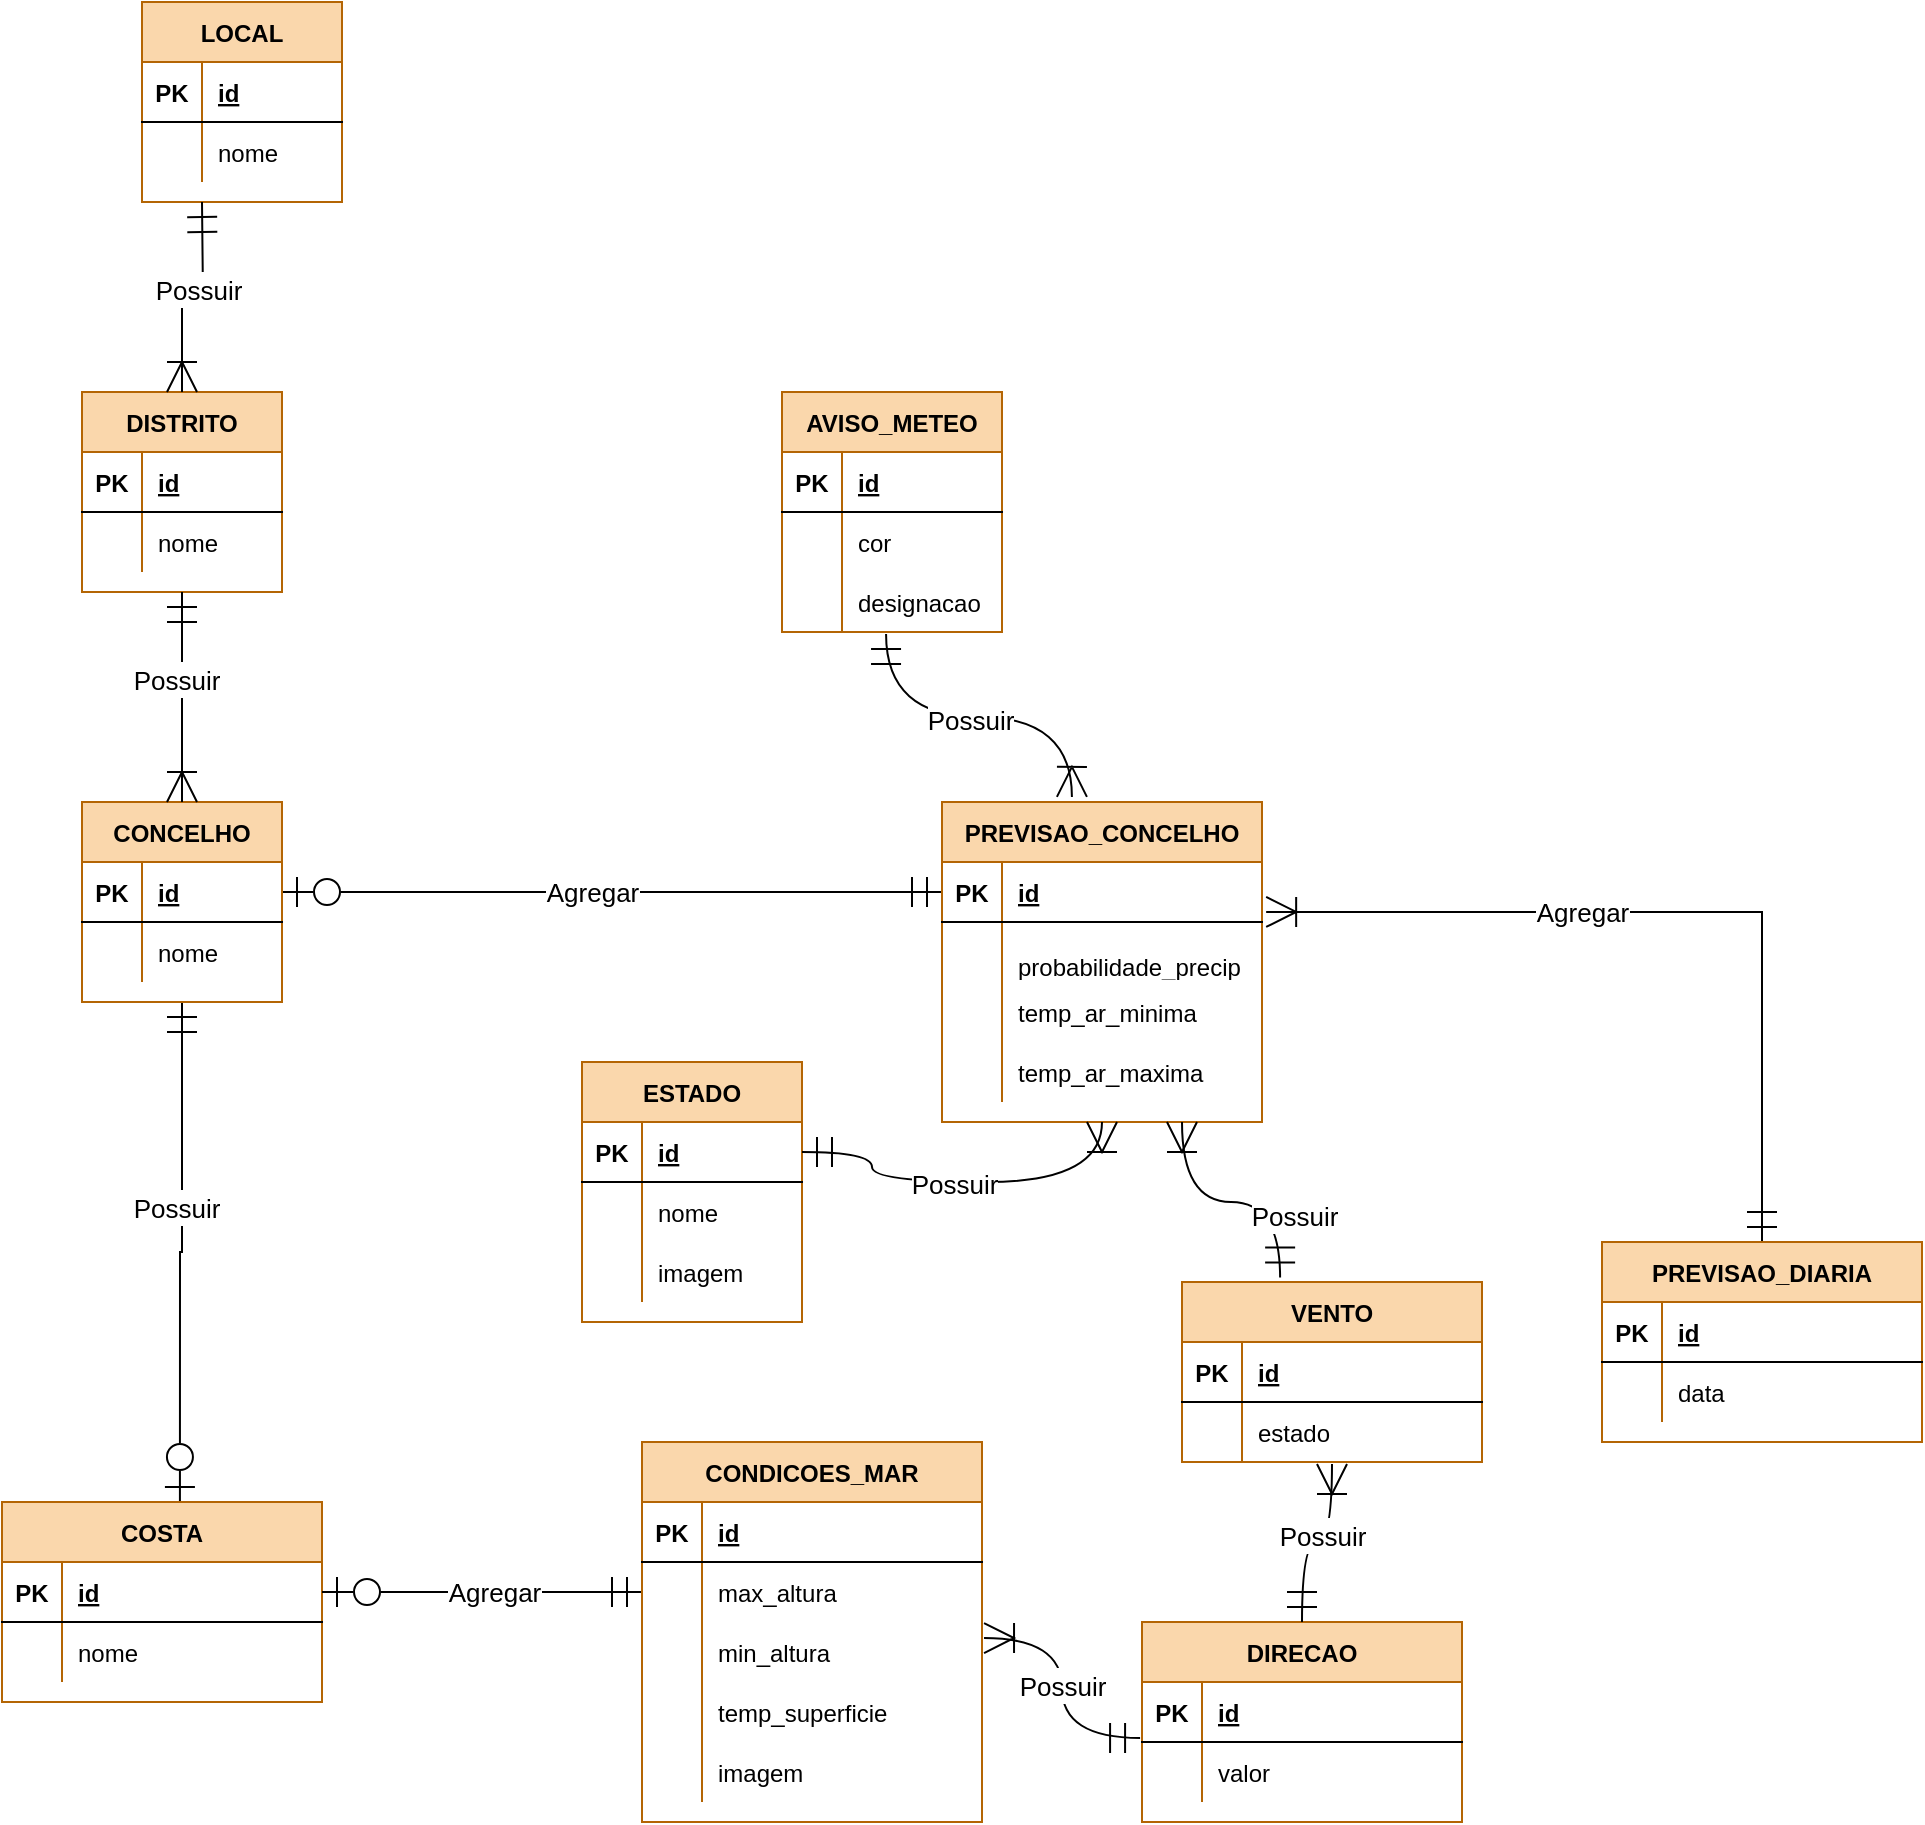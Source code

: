 <mxfile version="15.8.3" type="github">
  <diagram id="R2lEEEUBdFMjLlhIrx00" name="Page-1">
    <mxGraphModel dx="1943" dy="2112" grid="1" gridSize="10" guides="1" tooltips="1" connect="1" arrows="1" fold="1" page="1" pageScale="1" pageWidth="850" pageHeight="1100" math="0" shadow="0" extFonts="Permanent Marker^https://fonts.googleapis.com/css?family=Permanent+Marker">
      <root>
        <mxCell id="0" />
        <mxCell id="1" parent="0" />
        <mxCell id="a93w-s-5yZV4dtKltYFt-41" value="" style="edgeStyle=orthogonalEdgeStyle;orthogonalLoop=1;jettySize=auto;html=1;fontSize=15;startArrow=ERmandOne;startFill=0;endArrow=ERoneToMany;endFill=0;startSize=13;endSize=13;targetPerimeterSpacing=0;strokeWidth=1;entryX=0.406;entryY=-0.016;entryDx=0;entryDy=0;entryPerimeter=0;strokeColor=default;curved=1;exitX=0.473;exitY=1.033;exitDx=0;exitDy=0;exitPerimeter=0;" parent="1" source="a93w-s-5yZV4dtKltYFt-60" target="a93w-s-5yZV4dtKltYFt-1" edge="1">
          <mxGeometry relative="1" as="geometry" />
        </mxCell>
        <mxCell id="a93w-s-5yZV4dtKltYFt-43" value="&lt;font style=&quot;font-size: 13px&quot;&gt;Possuir&lt;/font&gt;" style="edgeLabel;html=1;align=center;verticalAlign=middle;resizable=0;points=[];fontSize=15;" parent="a93w-s-5yZV4dtKltYFt-41" vertex="1" connectable="0">
          <mxGeometry x="-0.242" y="3" relative="1" as="geometry">
            <mxPoint x="17" y="3" as="offset" />
          </mxGeometry>
        </mxCell>
        <mxCell id="C-vyLk0tnHw3VtMMgP7b-13" value="AVISO_METEO" style="shape=table;startSize=30;container=1;collapsible=1;childLayout=tableLayout;fixedRows=1;rowLines=0;fontStyle=1;align=center;resizeLast=1;fillColor=#fad7ac;strokeColor=#b46504;" parent="1" vertex="1">
          <mxGeometry x="580" y="-15" width="110" height="120" as="geometry" />
        </mxCell>
        <mxCell id="C-vyLk0tnHw3VtMMgP7b-14" value="" style="shape=partialRectangle;collapsible=0;dropTarget=0;pointerEvents=0;fillColor=none;points=[[0,0.5],[1,0.5]];portConstraint=eastwest;top=0;left=0;right=0;bottom=1;" parent="C-vyLk0tnHw3VtMMgP7b-13" vertex="1">
          <mxGeometry y="30" width="110" height="30" as="geometry" />
        </mxCell>
        <mxCell id="C-vyLk0tnHw3VtMMgP7b-15" value="PK" style="shape=partialRectangle;overflow=hidden;connectable=0;fillColor=none;top=0;left=0;bottom=0;right=0;fontStyle=1;" parent="C-vyLk0tnHw3VtMMgP7b-14" vertex="1">
          <mxGeometry width="30" height="30" as="geometry">
            <mxRectangle width="30" height="30" as="alternateBounds" />
          </mxGeometry>
        </mxCell>
        <mxCell id="C-vyLk0tnHw3VtMMgP7b-16" value="id" style="shape=partialRectangle;overflow=hidden;connectable=0;fillColor=none;top=0;left=0;bottom=0;right=0;align=left;spacingLeft=6;fontStyle=5;" parent="C-vyLk0tnHw3VtMMgP7b-14" vertex="1">
          <mxGeometry x="30" width="80" height="30" as="geometry">
            <mxRectangle width="80" height="30" as="alternateBounds" />
          </mxGeometry>
        </mxCell>
        <mxCell id="C-vyLk0tnHw3VtMMgP7b-17" value="" style="shape=partialRectangle;collapsible=0;dropTarget=0;pointerEvents=0;fillColor=none;points=[[0,0.5],[1,0.5]];portConstraint=eastwest;top=0;left=0;right=0;bottom=0;" parent="C-vyLk0tnHw3VtMMgP7b-13" vertex="1">
          <mxGeometry y="60" width="110" height="30" as="geometry" />
        </mxCell>
        <mxCell id="C-vyLk0tnHw3VtMMgP7b-18" value="" style="shape=partialRectangle;overflow=hidden;connectable=0;fillColor=none;top=0;left=0;bottom=0;right=0;" parent="C-vyLk0tnHw3VtMMgP7b-17" vertex="1">
          <mxGeometry width="30" height="30" as="geometry">
            <mxRectangle width="30" height="30" as="alternateBounds" />
          </mxGeometry>
        </mxCell>
        <mxCell id="C-vyLk0tnHw3VtMMgP7b-19" value="cor" style="shape=partialRectangle;overflow=hidden;connectable=0;fillColor=none;top=0;left=0;bottom=0;right=0;align=left;spacingLeft=6;" parent="C-vyLk0tnHw3VtMMgP7b-17" vertex="1">
          <mxGeometry x="30" width="80" height="30" as="geometry">
            <mxRectangle width="80" height="30" as="alternateBounds" />
          </mxGeometry>
        </mxCell>
        <mxCell id="a93w-s-5yZV4dtKltYFt-60" style="shape=partialRectangle;collapsible=0;dropTarget=0;pointerEvents=0;fillColor=none;points=[[0,0.5],[1,0.5]];portConstraint=eastwest;top=0;left=0;right=0;bottom=0;" parent="C-vyLk0tnHw3VtMMgP7b-13" vertex="1">
          <mxGeometry y="90" width="110" height="30" as="geometry" />
        </mxCell>
        <mxCell id="a93w-s-5yZV4dtKltYFt-61" style="shape=partialRectangle;overflow=hidden;connectable=0;fillColor=none;top=0;left=0;bottom=0;right=0;" parent="a93w-s-5yZV4dtKltYFt-60" vertex="1">
          <mxGeometry width="30" height="30" as="geometry">
            <mxRectangle width="30" height="30" as="alternateBounds" />
          </mxGeometry>
        </mxCell>
        <mxCell id="a93w-s-5yZV4dtKltYFt-62" value="designacao" style="shape=partialRectangle;overflow=hidden;connectable=0;fillColor=none;top=0;left=0;bottom=0;right=0;align=left;spacingLeft=6;" parent="a93w-s-5yZV4dtKltYFt-60" vertex="1">
          <mxGeometry x="30" width="80" height="30" as="geometry">
            <mxRectangle width="80" height="30" as="alternateBounds" />
          </mxGeometry>
        </mxCell>
        <mxCell id="a93w-s-5yZV4dtKltYFt-39" style="edgeStyle=orthogonalEdgeStyle;rounded=0;orthogonalLoop=1;jettySize=auto;html=1;entryX=0.556;entryY=0;entryDx=0;entryDy=0;entryPerimeter=0;fontSize=15;startArrow=ERmandOne;startFill=0;endArrow=ERzeroToOne;endFill=0;startSize=13;endSize=13;targetPerimeterSpacing=0;strokeWidth=1;exitX=0.5;exitY=1;exitDx=0;exitDy=0;" parent="1" source="U6v3iR-i7GDacVYLU-C5-4" target="a93w-s-5yZV4dtKltYFt-9" edge="1">
          <mxGeometry relative="1" as="geometry">
            <mxPoint x="321" y="320" as="sourcePoint" />
          </mxGeometry>
        </mxCell>
        <mxCell id="a93w-s-5yZV4dtKltYFt-40" value="&lt;font style=&quot;font-size: 13px&quot;&gt;Possuir&lt;/font&gt;" style="edgeLabel;html=1;align=center;verticalAlign=middle;resizable=0;points=[];fontSize=15;" parent="a93w-s-5yZV4dtKltYFt-39" vertex="1" connectable="0">
          <mxGeometry x="-0.192" y="-3" relative="1" as="geometry">
            <mxPoint as="offset" />
          </mxGeometry>
        </mxCell>
        <mxCell id="C-vyLk0tnHw3VtMMgP7b-23" value="DISTRITO" style="shape=table;startSize=30;container=1;collapsible=1;childLayout=tableLayout;fixedRows=1;rowLines=0;fontStyle=1;align=center;resizeLast=1;fillColor=#fad7ac;strokeColor=#b46504;" parent="1" vertex="1">
          <mxGeometry x="230" y="-15" width="100" height="100" as="geometry" />
        </mxCell>
        <mxCell id="C-vyLk0tnHw3VtMMgP7b-24" value="" style="shape=partialRectangle;collapsible=0;dropTarget=0;pointerEvents=0;fillColor=none;points=[[0,0.5],[1,0.5]];portConstraint=eastwest;top=0;left=0;right=0;bottom=1;" parent="C-vyLk0tnHw3VtMMgP7b-23" vertex="1">
          <mxGeometry y="30" width="100" height="30" as="geometry" />
        </mxCell>
        <mxCell id="C-vyLk0tnHw3VtMMgP7b-25" value="PK" style="shape=partialRectangle;overflow=hidden;connectable=0;fillColor=none;top=0;left=0;bottom=0;right=0;fontStyle=1;" parent="C-vyLk0tnHw3VtMMgP7b-24" vertex="1">
          <mxGeometry width="30" height="30" as="geometry">
            <mxRectangle width="30" height="30" as="alternateBounds" />
          </mxGeometry>
        </mxCell>
        <mxCell id="C-vyLk0tnHw3VtMMgP7b-26" value="id" style="shape=partialRectangle;overflow=hidden;connectable=0;fillColor=none;top=0;left=0;bottom=0;right=0;align=left;spacingLeft=6;fontStyle=5;" parent="C-vyLk0tnHw3VtMMgP7b-24" vertex="1">
          <mxGeometry x="30" width="70" height="30" as="geometry">
            <mxRectangle width="70" height="30" as="alternateBounds" />
          </mxGeometry>
        </mxCell>
        <mxCell id="C-vyLk0tnHw3VtMMgP7b-27" value="" style="shape=partialRectangle;collapsible=0;dropTarget=0;pointerEvents=0;fillColor=none;points=[[0,0.5],[1,0.5]];portConstraint=eastwest;top=0;left=0;right=0;bottom=0;" parent="C-vyLk0tnHw3VtMMgP7b-23" vertex="1">
          <mxGeometry y="60" width="100" height="30" as="geometry" />
        </mxCell>
        <mxCell id="C-vyLk0tnHw3VtMMgP7b-28" value="" style="shape=partialRectangle;overflow=hidden;connectable=0;fillColor=none;top=0;left=0;bottom=0;right=0;" parent="C-vyLk0tnHw3VtMMgP7b-27" vertex="1">
          <mxGeometry width="30" height="30" as="geometry">
            <mxRectangle width="30" height="30" as="alternateBounds" />
          </mxGeometry>
        </mxCell>
        <mxCell id="C-vyLk0tnHw3VtMMgP7b-29" value="nome" style="shape=partialRectangle;overflow=hidden;connectable=0;fillColor=none;top=0;left=0;bottom=0;right=0;align=left;spacingLeft=6;" parent="C-vyLk0tnHw3VtMMgP7b-27" vertex="1">
          <mxGeometry x="30" width="70" height="30" as="geometry">
            <mxRectangle width="70" height="30" as="alternateBounds" />
          </mxGeometry>
        </mxCell>
        <mxCell id="a93w-s-5yZV4dtKltYFt-44" style="edgeStyle=orthogonalEdgeStyle;rounded=0;orthogonalLoop=1;jettySize=auto;html=1;fontSize=13;startArrow=ERmandOne;startFill=0;endArrow=ERzeroToOne;endFill=0;startSize=13;endSize=13;targetPerimeterSpacing=0;strokeWidth=1;entryX=1;entryY=0.5;entryDx=0;entryDy=0;exitX=0;exitY=0.5;exitDx=0;exitDy=0;" parent="1" source="a93w-s-5yZV4dtKltYFt-2" target="U6v3iR-i7GDacVYLU-C5-5" edge="1">
          <mxGeometry relative="1" as="geometry">
            <mxPoint x="550" y="220" as="targetPoint" />
            <mxPoint x="490" y="235" as="sourcePoint" />
          </mxGeometry>
        </mxCell>
        <mxCell id="a93w-s-5yZV4dtKltYFt-45" value="Agregar" style="edgeLabel;html=1;align=center;verticalAlign=middle;resizable=0;points=[];fontSize=13;" parent="a93w-s-5yZV4dtKltYFt-44" vertex="1" connectable="0">
          <mxGeometry x="0.125" relative="1" as="geometry">
            <mxPoint x="10" as="offset" />
          </mxGeometry>
        </mxCell>
        <mxCell id="a93w-s-5yZV4dtKltYFt-1" value="PREVISAO_CONCELHO" style="shape=table;startSize=30;container=1;collapsible=1;childLayout=tableLayout;fixedRows=1;rowLines=0;fontStyle=1;align=center;resizeLast=1;fillColor=#fad7ac;strokeColor=#b46504;" parent="1" vertex="1">
          <mxGeometry x="660" y="190" width="160" height="160" as="geometry">
            <mxRectangle x="100" y="270" width="90" height="30" as="alternateBounds" />
          </mxGeometry>
        </mxCell>
        <mxCell id="a93w-s-5yZV4dtKltYFt-2" value="" style="shape=partialRectangle;collapsible=0;dropTarget=0;pointerEvents=0;fillColor=none;points=[[0,0.5],[1,0.5]];portConstraint=eastwest;top=0;left=0;right=0;bottom=1;" parent="a93w-s-5yZV4dtKltYFt-1" vertex="1">
          <mxGeometry y="30" width="160" height="30" as="geometry" />
        </mxCell>
        <mxCell id="a93w-s-5yZV4dtKltYFt-3" value="PK" style="shape=partialRectangle;overflow=hidden;connectable=0;fillColor=none;top=0;left=0;bottom=0;right=0;fontStyle=1;" parent="a93w-s-5yZV4dtKltYFt-2" vertex="1">
          <mxGeometry width="30" height="30" as="geometry">
            <mxRectangle width="30" height="30" as="alternateBounds" />
          </mxGeometry>
        </mxCell>
        <mxCell id="a93w-s-5yZV4dtKltYFt-4" value="id" style="shape=partialRectangle;overflow=hidden;connectable=0;fillColor=none;top=0;left=0;bottom=0;right=0;align=left;spacingLeft=6;fontStyle=5;" parent="a93w-s-5yZV4dtKltYFt-2" vertex="1">
          <mxGeometry x="30" width="130" height="30" as="geometry">
            <mxRectangle width="130" height="30" as="alternateBounds" />
          </mxGeometry>
        </mxCell>
        <mxCell id="a93w-s-5yZV4dtKltYFt-5" value="" style="shape=partialRectangle;collapsible=0;dropTarget=0;pointerEvents=0;fillColor=none;points=[[0,0.5],[1,0.5]];portConstraint=eastwest;top=0;left=0;right=0;bottom=0;" parent="a93w-s-5yZV4dtKltYFt-1" vertex="1">
          <mxGeometry y="60" width="160" height="30" as="geometry" />
        </mxCell>
        <mxCell id="a93w-s-5yZV4dtKltYFt-6" value="" style="shape=partialRectangle;overflow=hidden;connectable=0;fillColor=none;top=0;left=0;bottom=0;right=0;" parent="a93w-s-5yZV4dtKltYFt-5" vertex="1">
          <mxGeometry width="30" height="30" as="geometry">
            <mxRectangle width="30" height="30" as="alternateBounds" />
          </mxGeometry>
        </mxCell>
        <mxCell id="a93w-s-5yZV4dtKltYFt-7" value="&#xa;probabilidade_precip&#xa;&#xa;" style="shape=partialRectangle;overflow=hidden;connectable=0;fillColor=none;top=0;left=0;bottom=0;right=0;align=left;spacingLeft=6;" parent="a93w-s-5yZV4dtKltYFt-5" vertex="1">
          <mxGeometry x="30" width="130" height="30" as="geometry">
            <mxRectangle width="130" height="30" as="alternateBounds" />
          </mxGeometry>
        </mxCell>
        <mxCell id="U6v3iR-i7GDacVYLU-C5-130" style="shape=partialRectangle;collapsible=0;dropTarget=0;pointerEvents=0;fillColor=none;points=[[0,0.5],[1,0.5]];portConstraint=eastwest;top=0;left=0;right=0;bottom=0;" vertex="1" parent="a93w-s-5yZV4dtKltYFt-1">
          <mxGeometry y="90" width="160" height="30" as="geometry" />
        </mxCell>
        <mxCell id="U6v3iR-i7GDacVYLU-C5-131" style="shape=partialRectangle;overflow=hidden;connectable=0;fillColor=none;top=0;left=0;bottom=0;right=0;" vertex="1" parent="U6v3iR-i7GDacVYLU-C5-130">
          <mxGeometry width="30" height="30" as="geometry">
            <mxRectangle width="30" height="30" as="alternateBounds" />
          </mxGeometry>
        </mxCell>
        <mxCell id="U6v3iR-i7GDacVYLU-C5-132" value="temp_ar_minima" style="shape=partialRectangle;overflow=hidden;connectable=0;fillColor=none;top=0;left=0;bottom=0;right=0;align=left;spacingLeft=6;" vertex="1" parent="U6v3iR-i7GDacVYLU-C5-130">
          <mxGeometry x="30" width="130" height="30" as="geometry">
            <mxRectangle width="130" height="30" as="alternateBounds" />
          </mxGeometry>
        </mxCell>
        <mxCell id="U6v3iR-i7GDacVYLU-C5-133" style="shape=partialRectangle;collapsible=0;dropTarget=0;pointerEvents=0;fillColor=none;points=[[0,0.5],[1,0.5]];portConstraint=eastwest;top=0;left=0;right=0;bottom=0;" vertex="1" parent="a93w-s-5yZV4dtKltYFt-1">
          <mxGeometry y="120" width="160" height="30" as="geometry" />
        </mxCell>
        <mxCell id="U6v3iR-i7GDacVYLU-C5-134" style="shape=partialRectangle;overflow=hidden;connectable=0;fillColor=none;top=0;left=0;bottom=0;right=0;" vertex="1" parent="U6v3iR-i7GDacVYLU-C5-133">
          <mxGeometry width="30" height="30" as="geometry">
            <mxRectangle width="30" height="30" as="alternateBounds" />
          </mxGeometry>
        </mxCell>
        <mxCell id="U6v3iR-i7GDacVYLU-C5-135" value="temp_ar_maxima" style="shape=partialRectangle;overflow=hidden;connectable=0;fillColor=none;top=0;left=0;bottom=0;right=0;align=left;spacingLeft=6;" vertex="1" parent="U6v3iR-i7GDacVYLU-C5-133">
          <mxGeometry x="30" width="130" height="30" as="geometry">
            <mxRectangle width="130" height="30" as="alternateBounds" />
          </mxGeometry>
        </mxCell>
        <mxCell id="a93w-s-5yZV4dtKltYFt-9" value="COSTA" style="shape=table;startSize=30;container=1;collapsible=1;childLayout=tableLayout;fixedRows=1;rowLines=0;fontStyle=1;align=center;resizeLast=1;fillColor=#fad7ac;strokeColor=#b46504;" parent="1" vertex="1">
          <mxGeometry x="190" y="540" width="160" height="100" as="geometry" />
        </mxCell>
        <mxCell id="a93w-s-5yZV4dtKltYFt-10" value="" style="shape=partialRectangle;collapsible=0;dropTarget=0;pointerEvents=0;fillColor=none;points=[[0,0.5],[1,0.5]];portConstraint=eastwest;top=0;left=0;right=0;bottom=1;" parent="a93w-s-5yZV4dtKltYFt-9" vertex="1">
          <mxGeometry y="30" width="160" height="30" as="geometry" />
        </mxCell>
        <mxCell id="a93w-s-5yZV4dtKltYFt-11" value="PK" style="shape=partialRectangle;overflow=hidden;connectable=0;fillColor=none;top=0;left=0;bottom=0;right=0;fontStyle=1;" parent="a93w-s-5yZV4dtKltYFt-10" vertex="1">
          <mxGeometry width="30" height="30" as="geometry">
            <mxRectangle width="30" height="30" as="alternateBounds" />
          </mxGeometry>
        </mxCell>
        <mxCell id="a93w-s-5yZV4dtKltYFt-12" value="id" style="shape=partialRectangle;overflow=hidden;connectable=0;fillColor=none;top=0;left=0;bottom=0;right=0;align=left;spacingLeft=6;fontStyle=5;" parent="a93w-s-5yZV4dtKltYFt-10" vertex="1">
          <mxGeometry x="30" width="130" height="30" as="geometry">
            <mxRectangle width="130" height="30" as="alternateBounds" />
          </mxGeometry>
        </mxCell>
        <mxCell id="a93w-s-5yZV4dtKltYFt-13" value="" style="shape=partialRectangle;collapsible=0;dropTarget=0;pointerEvents=0;fillColor=none;points=[[0,0.5],[1,0.5]];portConstraint=eastwest;top=0;left=0;right=0;bottom=0;" parent="a93w-s-5yZV4dtKltYFt-9" vertex="1">
          <mxGeometry y="60" width="160" height="30" as="geometry" />
        </mxCell>
        <mxCell id="a93w-s-5yZV4dtKltYFt-14" value="" style="shape=partialRectangle;overflow=hidden;connectable=0;fillColor=none;top=0;left=0;bottom=0;right=0;" parent="a93w-s-5yZV4dtKltYFt-13" vertex="1">
          <mxGeometry width="30" height="30" as="geometry">
            <mxRectangle width="30" height="30" as="alternateBounds" />
          </mxGeometry>
        </mxCell>
        <mxCell id="a93w-s-5yZV4dtKltYFt-15" value="nome" style="shape=partialRectangle;overflow=hidden;connectable=0;fillColor=none;top=0;left=0;bottom=0;right=0;align=left;spacingLeft=6;" parent="a93w-s-5yZV4dtKltYFt-13" vertex="1">
          <mxGeometry x="30" width="130" height="30" as="geometry">
            <mxRectangle width="130" height="30" as="alternateBounds" />
          </mxGeometry>
        </mxCell>
        <mxCell id="a93w-s-5yZV4dtKltYFt-46" style="edgeStyle=orthogonalEdgeStyle;rounded=0;orthogonalLoop=1;jettySize=auto;html=1;fontSize=13;startArrow=ERzeroToOne;startFill=0;endArrow=ERmandOne;endFill=0;startSize=13;endSize=13;targetPerimeterSpacing=0;strokeWidth=1;entryX=0;entryY=0.5;entryDx=0;entryDy=0;" parent="1" source="a93w-s-5yZV4dtKltYFt-10" target="U6v3iR-i7GDacVYLU-C5-100" edge="1">
          <mxGeometry relative="1" as="geometry">
            <mxPoint x="540" y="585" as="targetPoint" />
          </mxGeometry>
        </mxCell>
        <mxCell id="a93w-s-5yZV4dtKltYFt-47" value="Agregar" style="edgeLabel;html=1;align=center;verticalAlign=middle;resizable=0;points=[];fontSize=13;" parent="a93w-s-5yZV4dtKltYFt-46" vertex="1" connectable="0">
          <mxGeometry x="-0.3" y="2" relative="1" as="geometry">
            <mxPoint x="30" y="2" as="offset" />
          </mxGeometry>
        </mxCell>
        <mxCell id="a93w-s-5yZV4dtKltYFt-85" value="ESTADO" style="shape=table;startSize=30;container=1;collapsible=1;childLayout=tableLayout;fixedRows=1;rowLines=0;fontStyle=1;align=center;resizeLast=1;fillColor=#fad7ac;strokeColor=#b46504;" parent="1" vertex="1">
          <mxGeometry x="480" y="320" width="110" height="130" as="geometry" />
        </mxCell>
        <mxCell id="a93w-s-5yZV4dtKltYFt-86" value="" style="shape=partialRectangle;collapsible=0;dropTarget=0;pointerEvents=0;fillColor=none;points=[[0,0.5],[1,0.5]];portConstraint=eastwest;top=0;left=0;right=0;bottom=1;" parent="a93w-s-5yZV4dtKltYFt-85" vertex="1">
          <mxGeometry y="30" width="110" height="30" as="geometry" />
        </mxCell>
        <mxCell id="a93w-s-5yZV4dtKltYFt-87" value="PK" style="shape=partialRectangle;overflow=hidden;connectable=0;fillColor=none;top=0;left=0;bottom=0;right=0;fontStyle=1;" parent="a93w-s-5yZV4dtKltYFt-86" vertex="1">
          <mxGeometry width="30" height="30" as="geometry">
            <mxRectangle width="30" height="30" as="alternateBounds" />
          </mxGeometry>
        </mxCell>
        <mxCell id="a93w-s-5yZV4dtKltYFt-88" value="id" style="shape=partialRectangle;overflow=hidden;connectable=0;fillColor=none;top=0;left=0;bottom=0;right=0;align=left;spacingLeft=6;fontStyle=5;" parent="a93w-s-5yZV4dtKltYFt-86" vertex="1">
          <mxGeometry x="30" width="80" height="30" as="geometry">
            <mxRectangle width="80" height="30" as="alternateBounds" />
          </mxGeometry>
        </mxCell>
        <mxCell id="a93w-s-5yZV4dtKltYFt-89" value="" style="shape=partialRectangle;collapsible=0;dropTarget=0;pointerEvents=0;fillColor=none;points=[[0,0.5],[1,0.5]];portConstraint=eastwest;top=0;left=0;right=0;bottom=0;" parent="a93w-s-5yZV4dtKltYFt-85" vertex="1">
          <mxGeometry y="60" width="110" height="30" as="geometry" />
        </mxCell>
        <mxCell id="a93w-s-5yZV4dtKltYFt-90" value="" style="shape=partialRectangle;overflow=hidden;connectable=0;fillColor=none;top=0;left=0;bottom=0;right=0;" parent="a93w-s-5yZV4dtKltYFt-89" vertex="1">
          <mxGeometry width="30" height="30" as="geometry">
            <mxRectangle width="30" height="30" as="alternateBounds" />
          </mxGeometry>
        </mxCell>
        <mxCell id="a93w-s-5yZV4dtKltYFt-91" value="nome" style="shape=partialRectangle;overflow=hidden;connectable=0;fillColor=none;top=0;left=0;bottom=0;right=0;align=left;spacingLeft=6;resizeWidth=1;resizeHeight=1;" parent="a93w-s-5yZV4dtKltYFt-89" vertex="1">
          <mxGeometry x="30" width="80" height="30" as="geometry">
            <mxRectangle width="80" height="30" as="alternateBounds" />
          </mxGeometry>
        </mxCell>
        <mxCell id="a93w-s-5yZV4dtKltYFt-92" style="shape=partialRectangle;collapsible=0;dropTarget=0;pointerEvents=0;fillColor=none;points=[[0,0.5],[1,0.5]];portConstraint=eastwest;top=0;left=0;right=0;bottom=0;" parent="a93w-s-5yZV4dtKltYFt-85" vertex="1">
          <mxGeometry y="90" width="110" height="30" as="geometry" />
        </mxCell>
        <mxCell id="a93w-s-5yZV4dtKltYFt-93" style="shape=partialRectangle;overflow=hidden;connectable=0;fillColor=none;top=0;left=0;bottom=0;right=0;" parent="a93w-s-5yZV4dtKltYFt-92" vertex="1">
          <mxGeometry width="30" height="30" as="geometry">
            <mxRectangle width="30" height="30" as="alternateBounds" />
          </mxGeometry>
        </mxCell>
        <mxCell id="a93w-s-5yZV4dtKltYFt-94" value="imagem" style="shape=partialRectangle;overflow=hidden;connectable=0;fillColor=none;top=0;left=0;bottom=0;right=0;align=left;spacingLeft=6;" parent="a93w-s-5yZV4dtKltYFt-92" vertex="1">
          <mxGeometry x="30" width="80" height="30" as="geometry">
            <mxRectangle width="80" height="30" as="alternateBounds" />
          </mxGeometry>
        </mxCell>
        <mxCell id="U6v3iR-i7GDacVYLU-C5-4" value="CONCELHO" style="shape=table;startSize=30;container=1;collapsible=1;childLayout=tableLayout;fixedRows=1;rowLines=0;fontStyle=1;align=center;resizeLast=1;fillColor=#fad7ac;strokeColor=#b46504;" vertex="1" parent="1">
          <mxGeometry x="230" y="190" width="100" height="100" as="geometry" />
        </mxCell>
        <mxCell id="U6v3iR-i7GDacVYLU-C5-5" value="" style="shape=partialRectangle;collapsible=0;dropTarget=0;pointerEvents=0;fillColor=none;points=[[0,0.5],[1,0.5]];portConstraint=eastwest;top=0;left=0;right=0;bottom=1;" vertex="1" parent="U6v3iR-i7GDacVYLU-C5-4">
          <mxGeometry y="30" width="100" height="30" as="geometry" />
        </mxCell>
        <mxCell id="U6v3iR-i7GDacVYLU-C5-6" value="PK" style="shape=partialRectangle;overflow=hidden;connectable=0;fillColor=none;top=0;left=0;bottom=0;right=0;fontStyle=1;" vertex="1" parent="U6v3iR-i7GDacVYLU-C5-5">
          <mxGeometry width="30" height="30" as="geometry">
            <mxRectangle width="30" height="30" as="alternateBounds" />
          </mxGeometry>
        </mxCell>
        <mxCell id="U6v3iR-i7GDacVYLU-C5-7" value="id" style="shape=partialRectangle;overflow=hidden;connectable=0;fillColor=none;top=0;left=0;bottom=0;right=0;align=left;spacingLeft=6;fontStyle=5;" vertex="1" parent="U6v3iR-i7GDacVYLU-C5-5">
          <mxGeometry x="30" width="70" height="30" as="geometry">
            <mxRectangle width="70" height="30" as="alternateBounds" />
          </mxGeometry>
        </mxCell>
        <mxCell id="U6v3iR-i7GDacVYLU-C5-8" value="" style="shape=partialRectangle;collapsible=0;dropTarget=0;pointerEvents=0;fillColor=none;points=[[0,0.5],[1,0.5]];portConstraint=eastwest;top=0;left=0;right=0;bottom=0;" vertex="1" parent="U6v3iR-i7GDacVYLU-C5-4">
          <mxGeometry y="60" width="100" height="30" as="geometry" />
        </mxCell>
        <mxCell id="U6v3iR-i7GDacVYLU-C5-9" value="" style="shape=partialRectangle;overflow=hidden;connectable=0;fillColor=none;top=0;left=0;bottom=0;right=0;" vertex="1" parent="U6v3iR-i7GDacVYLU-C5-8">
          <mxGeometry width="30" height="30" as="geometry">
            <mxRectangle width="30" height="30" as="alternateBounds" />
          </mxGeometry>
        </mxCell>
        <mxCell id="U6v3iR-i7GDacVYLU-C5-10" value="nome" style="shape=partialRectangle;overflow=hidden;connectable=0;fillColor=none;top=0;left=0;bottom=0;right=0;align=left;spacingLeft=6;" vertex="1" parent="U6v3iR-i7GDacVYLU-C5-8">
          <mxGeometry x="30" width="70" height="30" as="geometry">
            <mxRectangle width="70" height="30" as="alternateBounds" />
          </mxGeometry>
        </mxCell>
        <mxCell id="U6v3iR-i7GDacVYLU-C5-11" style="edgeStyle=orthogonalEdgeStyle;rounded=0;orthogonalLoop=1;jettySize=auto;html=1;entryX=0.5;entryY=0;entryDx=0;entryDy=0;fontSize=15;startArrow=ERmandOne;startFill=0;endArrow=ERoneToMany;endFill=0;startSize=13;endSize=13;targetPerimeterSpacing=0;strokeWidth=1;exitX=0.5;exitY=1;exitDx=0;exitDy=0;" edge="1" parent="1" source="C-vyLk0tnHw3VtMMgP7b-23" target="U6v3iR-i7GDacVYLU-C5-4">
          <mxGeometry relative="1" as="geometry">
            <mxPoint x="330" y="310" as="sourcePoint" />
            <mxPoint x="331.16" y="440" as="targetPoint" />
          </mxGeometry>
        </mxCell>
        <mxCell id="U6v3iR-i7GDacVYLU-C5-12" value="&lt;font style=&quot;font-size: 13px&quot;&gt;Possuir&lt;/font&gt;" style="edgeLabel;html=1;align=center;verticalAlign=middle;resizable=0;points=[];fontSize=15;" vertex="1" connectable="0" parent="U6v3iR-i7GDacVYLU-C5-11">
          <mxGeometry x="-0.192" y="-3" relative="1" as="geometry">
            <mxPoint as="offset" />
          </mxGeometry>
        </mxCell>
        <mxCell id="U6v3iR-i7GDacVYLU-C5-118" style="edgeStyle=orthogonalEdgeStyle;orthogonalLoop=1;jettySize=auto;html=1;entryX=1.013;entryY=-0.167;entryDx=0;entryDy=0;entryPerimeter=0;endArrow=ERoneToMany;endFill=0;strokeColor=default;rounded=0;startArrow=ERmandOne;startFill=0;endSize=13;startSize=13;" edge="1" parent="1" source="U6v3iR-i7GDacVYLU-C5-42" target="a93w-s-5yZV4dtKltYFt-5">
          <mxGeometry relative="1" as="geometry" />
        </mxCell>
        <mxCell id="U6v3iR-i7GDacVYLU-C5-119" value="&lt;font style=&quot;font-size: 13px&quot;&gt;Agregar&lt;/font&gt;" style="edgeLabel;html=1;align=center;verticalAlign=middle;resizable=0;points=[];" vertex="1" connectable="0" parent="U6v3iR-i7GDacVYLU-C5-118">
          <mxGeometry x="0.235" relative="1" as="geometry">
            <mxPoint as="offset" />
          </mxGeometry>
        </mxCell>
        <mxCell id="U6v3iR-i7GDacVYLU-C5-42" value="PREVISAO_DIARIA" style="shape=table;startSize=30;container=1;collapsible=1;childLayout=tableLayout;fixedRows=1;rowLines=0;fontStyle=1;align=center;resizeLast=1;fillColor=#fad7ac;strokeColor=#b46504;" vertex="1" parent="1">
          <mxGeometry x="990" y="410" width="160" height="100" as="geometry">
            <mxRectangle x="100" y="270" width="90" height="30" as="alternateBounds" />
          </mxGeometry>
        </mxCell>
        <mxCell id="U6v3iR-i7GDacVYLU-C5-43" value="" style="shape=partialRectangle;collapsible=0;dropTarget=0;pointerEvents=0;fillColor=none;points=[[0,0.5],[1,0.5]];portConstraint=eastwest;top=0;left=0;right=0;bottom=1;" vertex="1" parent="U6v3iR-i7GDacVYLU-C5-42">
          <mxGeometry y="30" width="160" height="30" as="geometry" />
        </mxCell>
        <mxCell id="U6v3iR-i7GDacVYLU-C5-44" value="PK" style="shape=partialRectangle;overflow=hidden;connectable=0;fillColor=none;top=0;left=0;bottom=0;right=0;fontStyle=1;" vertex="1" parent="U6v3iR-i7GDacVYLU-C5-43">
          <mxGeometry width="30" height="30" as="geometry">
            <mxRectangle width="30" height="30" as="alternateBounds" />
          </mxGeometry>
        </mxCell>
        <mxCell id="U6v3iR-i7GDacVYLU-C5-45" value="id" style="shape=partialRectangle;overflow=hidden;connectable=0;fillColor=none;top=0;left=0;bottom=0;right=0;align=left;spacingLeft=6;fontStyle=5;" vertex="1" parent="U6v3iR-i7GDacVYLU-C5-43">
          <mxGeometry x="30" width="130" height="30" as="geometry">
            <mxRectangle width="130" height="30" as="alternateBounds" />
          </mxGeometry>
        </mxCell>
        <mxCell id="U6v3iR-i7GDacVYLU-C5-46" value="" style="shape=partialRectangle;collapsible=0;dropTarget=0;pointerEvents=0;fillColor=none;points=[[0,0.5],[1,0.5]];portConstraint=eastwest;top=0;left=0;right=0;bottom=0;" vertex="1" parent="U6v3iR-i7GDacVYLU-C5-42">
          <mxGeometry y="60" width="160" height="30" as="geometry" />
        </mxCell>
        <mxCell id="U6v3iR-i7GDacVYLU-C5-47" value="" style="shape=partialRectangle;overflow=hidden;connectable=0;fillColor=none;top=0;left=0;bottom=0;right=0;" vertex="1" parent="U6v3iR-i7GDacVYLU-C5-46">
          <mxGeometry width="30" height="30" as="geometry">
            <mxRectangle width="30" height="30" as="alternateBounds" />
          </mxGeometry>
        </mxCell>
        <mxCell id="U6v3iR-i7GDacVYLU-C5-48" value="data" style="shape=partialRectangle;overflow=hidden;connectable=0;fillColor=none;top=0;left=0;bottom=0;right=0;align=left;spacingLeft=6;" vertex="1" parent="U6v3iR-i7GDacVYLU-C5-46">
          <mxGeometry x="30" width="130" height="30" as="geometry">
            <mxRectangle width="130" height="30" as="alternateBounds" />
          </mxGeometry>
        </mxCell>
        <mxCell id="U6v3iR-i7GDacVYLU-C5-58" value="VENTO" style="shape=table;startSize=30;container=1;collapsible=1;childLayout=tableLayout;fixedRows=1;rowLines=0;fontStyle=1;align=center;resizeLast=1;fillColor=#fad7ac;strokeColor=#b46504;" vertex="1" parent="1">
          <mxGeometry x="780" y="430" width="150" height="90" as="geometry">
            <mxRectangle x="100" y="270" width="90" height="30" as="alternateBounds" />
          </mxGeometry>
        </mxCell>
        <mxCell id="U6v3iR-i7GDacVYLU-C5-59" value="" style="shape=partialRectangle;collapsible=0;dropTarget=0;pointerEvents=0;fillColor=none;points=[[0,0.5],[1,0.5]];portConstraint=eastwest;top=0;left=0;right=0;bottom=1;" vertex="1" parent="U6v3iR-i7GDacVYLU-C5-58">
          <mxGeometry y="30" width="150" height="30" as="geometry" />
        </mxCell>
        <mxCell id="U6v3iR-i7GDacVYLU-C5-60" value="PK" style="shape=partialRectangle;overflow=hidden;connectable=0;fillColor=none;top=0;left=0;bottom=0;right=0;fontStyle=1;" vertex="1" parent="U6v3iR-i7GDacVYLU-C5-59">
          <mxGeometry width="30" height="30" as="geometry">
            <mxRectangle width="30" height="30" as="alternateBounds" />
          </mxGeometry>
        </mxCell>
        <mxCell id="U6v3iR-i7GDacVYLU-C5-61" value="id" style="shape=partialRectangle;overflow=hidden;connectable=0;fillColor=none;top=0;left=0;bottom=0;right=0;align=left;spacingLeft=6;fontStyle=5;" vertex="1" parent="U6v3iR-i7GDacVYLU-C5-59">
          <mxGeometry x="30" width="120" height="30" as="geometry">
            <mxRectangle width="120" height="30" as="alternateBounds" />
          </mxGeometry>
        </mxCell>
        <mxCell id="U6v3iR-i7GDacVYLU-C5-62" value="" style="shape=partialRectangle;collapsible=0;dropTarget=0;pointerEvents=0;fillColor=none;points=[[0,0.5],[1,0.5]];portConstraint=eastwest;top=0;left=0;right=0;bottom=0;" vertex="1" parent="U6v3iR-i7GDacVYLU-C5-58">
          <mxGeometry y="60" width="150" height="30" as="geometry" />
        </mxCell>
        <mxCell id="U6v3iR-i7GDacVYLU-C5-63" value="" style="shape=partialRectangle;overflow=hidden;connectable=0;fillColor=none;top=0;left=0;bottom=0;right=0;" vertex="1" parent="U6v3iR-i7GDacVYLU-C5-62">
          <mxGeometry width="30" height="30" as="geometry">
            <mxRectangle width="30" height="30" as="alternateBounds" />
          </mxGeometry>
        </mxCell>
        <mxCell id="U6v3iR-i7GDacVYLU-C5-64" value="estado" style="shape=partialRectangle;overflow=hidden;connectable=0;fillColor=none;top=0;left=0;bottom=0;right=0;align=left;spacingLeft=6;" vertex="1" parent="U6v3iR-i7GDacVYLU-C5-62">
          <mxGeometry x="30" width="120" height="30" as="geometry">
            <mxRectangle width="120" height="30" as="alternateBounds" />
          </mxGeometry>
        </mxCell>
        <mxCell id="U6v3iR-i7GDacVYLU-C5-90" value="" style="edgeStyle=orthogonalEdgeStyle;orthogonalLoop=1;jettySize=auto;html=1;fontSize=15;startArrow=ERmandOne;startFill=0;endArrow=ERoneToMany;endFill=0;startSize=13;endSize=13;targetPerimeterSpacing=0;strokeWidth=1;entryX=0.75;entryY=1;entryDx=0;entryDy=0;strokeColor=default;curved=1;exitX=0.327;exitY=-0.025;exitDx=0;exitDy=0;exitPerimeter=0;" edge="1" parent="1" source="U6v3iR-i7GDacVYLU-C5-58" target="a93w-s-5yZV4dtKltYFt-1">
          <mxGeometry relative="1" as="geometry">
            <mxPoint x="750" y="111" as="sourcePoint" />
            <mxPoint x="750" y="200" as="targetPoint" />
          </mxGeometry>
        </mxCell>
        <mxCell id="U6v3iR-i7GDacVYLU-C5-91" value="&lt;font style=&quot;font-size: 13px&quot;&gt;Possuir&lt;/font&gt;" style="edgeLabel;html=1;align=center;verticalAlign=middle;resizable=0;points=[];fontSize=15;" vertex="1" connectable="0" parent="U6v3iR-i7GDacVYLU-C5-90">
          <mxGeometry x="-0.242" y="3" relative="1" as="geometry">
            <mxPoint x="17" y="3" as="offset" />
          </mxGeometry>
        </mxCell>
        <mxCell id="U6v3iR-i7GDacVYLU-C5-94" value="" style="edgeStyle=orthogonalEdgeStyle;orthogonalLoop=1;jettySize=auto;html=1;fontSize=15;startArrow=ERmandOne;startFill=0;endArrow=ERoneToMany;endFill=0;startSize=13;endSize=13;targetPerimeterSpacing=0;strokeWidth=1;strokeColor=default;curved=1;exitX=1;exitY=0.5;exitDx=0;exitDy=0;entryX=0.5;entryY=1;entryDx=0;entryDy=0;" edge="1" parent="1" source="a93w-s-5yZV4dtKltYFt-86" target="a93w-s-5yZV4dtKltYFt-1">
          <mxGeometry relative="1" as="geometry">
            <mxPoint x="770" y="131" as="sourcePoint" />
            <mxPoint x="760" y="290" as="targetPoint" />
          </mxGeometry>
        </mxCell>
        <mxCell id="U6v3iR-i7GDacVYLU-C5-95" value="&lt;font style=&quot;font-size: 13px&quot;&gt;Possuir&lt;/font&gt;" style="edgeLabel;html=1;align=center;verticalAlign=middle;resizable=0;points=[];fontSize=15;" vertex="1" connectable="0" parent="U6v3iR-i7GDacVYLU-C5-94">
          <mxGeometry x="-0.242" y="3" relative="1" as="geometry">
            <mxPoint x="17" y="3" as="offset" />
          </mxGeometry>
        </mxCell>
        <mxCell id="U6v3iR-i7GDacVYLU-C5-96" value="CONDICOES_MAR" style="shape=table;startSize=30;container=1;collapsible=1;childLayout=tableLayout;fixedRows=1;rowLines=0;fontStyle=1;align=center;resizeLast=1;fillColor=#fad7ac;strokeColor=#b46504;" vertex="1" parent="1">
          <mxGeometry x="510" y="510" width="170" height="190" as="geometry">
            <mxRectangle x="100" y="270" width="90" height="30" as="alternateBounds" />
          </mxGeometry>
        </mxCell>
        <mxCell id="U6v3iR-i7GDacVYLU-C5-97" value="" style="shape=partialRectangle;collapsible=0;dropTarget=0;pointerEvents=0;fillColor=none;points=[[0,0.5],[1,0.5]];portConstraint=eastwest;top=0;left=0;right=0;bottom=1;" vertex="1" parent="U6v3iR-i7GDacVYLU-C5-96">
          <mxGeometry y="30" width="170" height="30" as="geometry" />
        </mxCell>
        <mxCell id="U6v3iR-i7GDacVYLU-C5-98" value="PK" style="shape=partialRectangle;overflow=hidden;connectable=0;fillColor=none;top=0;left=0;bottom=0;right=0;fontStyle=1;" vertex="1" parent="U6v3iR-i7GDacVYLU-C5-97">
          <mxGeometry width="30" height="30" as="geometry">
            <mxRectangle width="30" height="30" as="alternateBounds" />
          </mxGeometry>
        </mxCell>
        <mxCell id="U6v3iR-i7GDacVYLU-C5-99" value="id" style="shape=partialRectangle;overflow=hidden;connectable=0;fillColor=none;top=0;left=0;bottom=0;right=0;align=left;spacingLeft=6;fontStyle=5;" vertex="1" parent="U6v3iR-i7GDacVYLU-C5-97">
          <mxGeometry x="30" width="140" height="30" as="geometry">
            <mxRectangle width="140" height="30" as="alternateBounds" />
          </mxGeometry>
        </mxCell>
        <mxCell id="U6v3iR-i7GDacVYLU-C5-100" value="" style="shape=partialRectangle;collapsible=0;dropTarget=0;pointerEvents=0;fillColor=none;points=[[0,0.5],[1,0.5]];portConstraint=eastwest;top=0;left=0;right=0;bottom=0;" vertex="1" parent="U6v3iR-i7GDacVYLU-C5-96">
          <mxGeometry y="60" width="170" height="30" as="geometry" />
        </mxCell>
        <mxCell id="U6v3iR-i7GDacVYLU-C5-101" value="" style="shape=partialRectangle;overflow=hidden;connectable=0;fillColor=none;top=0;left=0;bottom=0;right=0;" vertex="1" parent="U6v3iR-i7GDacVYLU-C5-100">
          <mxGeometry width="30" height="30" as="geometry">
            <mxRectangle width="30" height="30" as="alternateBounds" />
          </mxGeometry>
        </mxCell>
        <mxCell id="U6v3iR-i7GDacVYLU-C5-102" value="max_altura" style="shape=partialRectangle;overflow=hidden;connectable=0;fillColor=none;top=0;left=0;bottom=0;right=0;align=left;spacingLeft=6;" vertex="1" parent="U6v3iR-i7GDacVYLU-C5-100">
          <mxGeometry x="30" width="140" height="30" as="geometry">
            <mxRectangle width="140" height="30" as="alternateBounds" />
          </mxGeometry>
        </mxCell>
        <mxCell id="U6v3iR-i7GDacVYLU-C5-103" style="shape=partialRectangle;collapsible=0;dropTarget=0;pointerEvents=0;fillColor=none;points=[[0,0.5],[1,0.5]];portConstraint=eastwest;top=0;left=0;right=0;bottom=0;" vertex="1" parent="U6v3iR-i7GDacVYLU-C5-96">
          <mxGeometry y="90" width="170" height="30" as="geometry" />
        </mxCell>
        <mxCell id="U6v3iR-i7GDacVYLU-C5-104" style="shape=partialRectangle;overflow=hidden;connectable=0;fillColor=none;top=0;left=0;bottom=0;right=0;" vertex="1" parent="U6v3iR-i7GDacVYLU-C5-103">
          <mxGeometry width="30" height="30" as="geometry">
            <mxRectangle width="30" height="30" as="alternateBounds" />
          </mxGeometry>
        </mxCell>
        <mxCell id="U6v3iR-i7GDacVYLU-C5-105" value="min_altura" style="shape=partialRectangle;overflow=hidden;connectable=0;fillColor=none;top=0;left=0;bottom=0;right=0;align=left;spacingLeft=6;" vertex="1" parent="U6v3iR-i7GDacVYLU-C5-103">
          <mxGeometry x="30" width="140" height="30" as="geometry">
            <mxRectangle width="140" height="30" as="alternateBounds" />
          </mxGeometry>
        </mxCell>
        <mxCell id="U6v3iR-i7GDacVYLU-C5-109" style="shape=partialRectangle;collapsible=0;dropTarget=0;pointerEvents=0;fillColor=none;points=[[0,0.5],[1,0.5]];portConstraint=eastwest;top=0;left=0;right=0;bottom=0;" vertex="1" parent="U6v3iR-i7GDacVYLU-C5-96">
          <mxGeometry y="120" width="170" height="30" as="geometry" />
        </mxCell>
        <mxCell id="U6v3iR-i7GDacVYLU-C5-110" style="shape=partialRectangle;overflow=hidden;connectable=0;fillColor=none;top=0;left=0;bottom=0;right=0;" vertex="1" parent="U6v3iR-i7GDacVYLU-C5-109">
          <mxGeometry width="30" height="30" as="geometry">
            <mxRectangle width="30" height="30" as="alternateBounds" />
          </mxGeometry>
        </mxCell>
        <mxCell id="U6v3iR-i7GDacVYLU-C5-111" value="temp_superficie" style="shape=partialRectangle;overflow=hidden;connectable=0;fillColor=none;top=0;left=0;bottom=0;right=0;align=left;spacingLeft=6;" vertex="1" parent="U6v3iR-i7GDacVYLU-C5-109">
          <mxGeometry x="30" width="140" height="30" as="geometry">
            <mxRectangle width="140" height="30" as="alternateBounds" />
          </mxGeometry>
        </mxCell>
        <mxCell id="U6v3iR-i7GDacVYLU-C5-115" style="shape=partialRectangle;collapsible=0;dropTarget=0;pointerEvents=0;fillColor=none;points=[[0,0.5],[1,0.5]];portConstraint=eastwest;top=0;left=0;right=0;bottom=0;" vertex="1" parent="U6v3iR-i7GDacVYLU-C5-96">
          <mxGeometry y="150" width="170" height="30" as="geometry" />
        </mxCell>
        <mxCell id="U6v3iR-i7GDacVYLU-C5-116" style="shape=partialRectangle;overflow=hidden;connectable=0;fillColor=none;top=0;left=0;bottom=0;right=0;" vertex="1" parent="U6v3iR-i7GDacVYLU-C5-115">
          <mxGeometry width="30" height="30" as="geometry">
            <mxRectangle width="30" height="30" as="alternateBounds" />
          </mxGeometry>
        </mxCell>
        <mxCell id="U6v3iR-i7GDacVYLU-C5-117" value="imagem" style="shape=partialRectangle;overflow=hidden;connectable=0;fillColor=none;top=0;left=0;bottom=0;right=0;align=left;spacingLeft=6;" vertex="1" parent="U6v3iR-i7GDacVYLU-C5-115">
          <mxGeometry x="30" width="140" height="30" as="geometry">
            <mxRectangle width="140" height="30" as="alternateBounds" />
          </mxGeometry>
        </mxCell>
        <mxCell id="U6v3iR-i7GDacVYLU-C5-120" value="LOCAL" style="shape=table;startSize=30;container=1;collapsible=1;childLayout=tableLayout;fixedRows=1;rowLines=0;fontStyle=1;align=center;resizeLast=1;fillColor=#fad7ac;strokeColor=#b46504;" vertex="1" parent="1">
          <mxGeometry x="260" y="-210" width="100" height="100" as="geometry" />
        </mxCell>
        <mxCell id="U6v3iR-i7GDacVYLU-C5-121" value="" style="shape=partialRectangle;collapsible=0;dropTarget=0;pointerEvents=0;fillColor=none;points=[[0,0.5],[1,0.5]];portConstraint=eastwest;top=0;left=0;right=0;bottom=1;" vertex="1" parent="U6v3iR-i7GDacVYLU-C5-120">
          <mxGeometry y="30" width="100" height="30" as="geometry" />
        </mxCell>
        <mxCell id="U6v3iR-i7GDacVYLU-C5-122" value="PK" style="shape=partialRectangle;overflow=hidden;connectable=0;fillColor=none;top=0;left=0;bottom=0;right=0;fontStyle=1;" vertex="1" parent="U6v3iR-i7GDacVYLU-C5-121">
          <mxGeometry width="30" height="30" as="geometry">
            <mxRectangle width="30" height="30" as="alternateBounds" />
          </mxGeometry>
        </mxCell>
        <mxCell id="U6v3iR-i7GDacVYLU-C5-123" value="id" style="shape=partialRectangle;overflow=hidden;connectable=0;fillColor=none;top=0;left=0;bottom=0;right=0;align=left;spacingLeft=6;fontStyle=5;" vertex="1" parent="U6v3iR-i7GDacVYLU-C5-121">
          <mxGeometry x="30" width="70" height="30" as="geometry">
            <mxRectangle width="70" height="30" as="alternateBounds" />
          </mxGeometry>
        </mxCell>
        <mxCell id="U6v3iR-i7GDacVYLU-C5-124" value="" style="shape=partialRectangle;collapsible=0;dropTarget=0;pointerEvents=0;fillColor=none;points=[[0,0.5],[1,0.5]];portConstraint=eastwest;top=0;left=0;right=0;bottom=0;" vertex="1" parent="U6v3iR-i7GDacVYLU-C5-120">
          <mxGeometry y="60" width="100" height="30" as="geometry" />
        </mxCell>
        <mxCell id="U6v3iR-i7GDacVYLU-C5-125" value="" style="shape=partialRectangle;overflow=hidden;connectable=0;fillColor=none;top=0;left=0;bottom=0;right=0;" vertex="1" parent="U6v3iR-i7GDacVYLU-C5-124">
          <mxGeometry width="30" height="30" as="geometry">
            <mxRectangle width="30" height="30" as="alternateBounds" />
          </mxGeometry>
        </mxCell>
        <mxCell id="U6v3iR-i7GDacVYLU-C5-126" value="nome" style="shape=partialRectangle;overflow=hidden;connectable=0;fillColor=none;top=0;left=0;bottom=0;right=0;align=left;spacingLeft=6;" vertex="1" parent="U6v3iR-i7GDacVYLU-C5-124">
          <mxGeometry x="30" width="70" height="30" as="geometry">
            <mxRectangle width="70" height="30" as="alternateBounds" />
          </mxGeometry>
        </mxCell>
        <mxCell id="U6v3iR-i7GDacVYLU-C5-127" style="edgeStyle=orthogonalEdgeStyle;rounded=0;orthogonalLoop=1;jettySize=auto;html=1;entryX=0.5;entryY=0;entryDx=0;entryDy=0;fontSize=15;startArrow=ERmandOne;startFill=0;endArrow=ERoneToMany;endFill=0;startSize=13;endSize=13;targetPerimeterSpacing=0;strokeWidth=1;" edge="1" parent="1" target="C-vyLk0tnHw3VtMMgP7b-23">
          <mxGeometry relative="1" as="geometry">
            <mxPoint x="290" y="-110" as="sourcePoint" />
            <mxPoint x="380" y="15.0" as="targetPoint" />
          </mxGeometry>
        </mxCell>
        <mxCell id="U6v3iR-i7GDacVYLU-C5-128" value="&lt;font style=&quot;font-size: 13px&quot;&gt;Possuir&lt;/font&gt;" style="edgeLabel;html=1;align=center;verticalAlign=middle;resizable=0;points=[];fontSize=15;" vertex="1" connectable="0" parent="U6v3iR-i7GDacVYLU-C5-127">
          <mxGeometry x="-0.192" y="-3" relative="1" as="geometry">
            <mxPoint as="offset" />
          </mxGeometry>
        </mxCell>
        <mxCell id="U6v3iR-i7GDacVYLU-C5-136" value="DIRECAO" style="shape=table;startSize=30;container=1;collapsible=1;childLayout=tableLayout;fixedRows=1;rowLines=0;fontStyle=1;align=center;resizeLast=1;fillColor=#fad7ac;strokeColor=#b46504;" vertex="1" parent="1">
          <mxGeometry x="760" y="600" width="160" height="100" as="geometry" />
        </mxCell>
        <mxCell id="U6v3iR-i7GDacVYLU-C5-137" value="" style="shape=partialRectangle;collapsible=0;dropTarget=0;pointerEvents=0;fillColor=none;points=[[0,0.5],[1,0.5]];portConstraint=eastwest;top=0;left=0;right=0;bottom=1;" vertex="1" parent="U6v3iR-i7GDacVYLU-C5-136">
          <mxGeometry y="30" width="160" height="30" as="geometry" />
        </mxCell>
        <mxCell id="U6v3iR-i7GDacVYLU-C5-138" value="PK" style="shape=partialRectangle;overflow=hidden;connectable=0;fillColor=none;top=0;left=0;bottom=0;right=0;fontStyle=1;" vertex="1" parent="U6v3iR-i7GDacVYLU-C5-137">
          <mxGeometry width="30" height="30" as="geometry">
            <mxRectangle width="30" height="30" as="alternateBounds" />
          </mxGeometry>
        </mxCell>
        <mxCell id="U6v3iR-i7GDacVYLU-C5-139" value="id" style="shape=partialRectangle;overflow=hidden;connectable=0;fillColor=none;top=0;left=0;bottom=0;right=0;align=left;spacingLeft=6;fontStyle=5;" vertex="1" parent="U6v3iR-i7GDacVYLU-C5-137">
          <mxGeometry x="30" width="130" height="30" as="geometry">
            <mxRectangle width="130" height="30" as="alternateBounds" />
          </mxGeometry>
        </mxCell>
        <mxCell id="U6v3iR-i7GDacVYLU-C5-140" value="" style="shape=partialRectangle;collapsible=0;dropTarget=0;pointerEvents=0;fillColor=none;points=[[0,0.5],[1,0.5]];portConstraint=eastwest;top=0;left=0;right=0;bottom=0;" vertex="1" parent="U6v3iR-i7GDacVYLU-C5-136">
          <mxGeometry y="60" width="160" height="30" as="geometry" />
        </mxCell>
        <mxCell id="U6v3iR-i7GDacVYLU-C5-141" value="" style="shape=partialRectangle;overflow=hidden;connectable=0;fillColor=none;top=0;left=0;bottom=0;right=0;" vertex="1" parent="U6v3iR-i7GDacVYLU-C5-140">
          <mxGeometry width="30" height="30" as="geometry">
            <mxRectangle width="30" height="30" as="alternateBounds" />
          </mxGeometry>
        </mxCell>
        <mxCell id="U6v3iR-i7GDacVYLU-C5-142" value="valor" style="shape=partialRectangle;overflow=hidden;connectable=0;fillColor=none;top=0;left=0;bottom=0;right=0;align=left;spacingLeft=6;" vertex="1" parent="U6v3iR-i7GDacVYLU-C5-140">
          <mxGeometry x="30" width="130" height="30" as="geometry">
            <mxRectangle width="130" height="30" as="alternateBounds" />
          </mxGeometry>
        </mxCell>
        <mxCell id="U6v3iR-i7GDacVYLU-C5-143" value="" style="edgeStyle=orthogonalEdgeStyle;orthogonalLoop=1;jettySize=auto;html=1;fontSize=15;startArrow=ERmandOne;startFill=0;endArrow=ERoneToMany;endFill=0;startSize=13;endSize=13;targetPerimeterSpacing=0;strokeWidth=1;entryX=1.006;entryY=0.267;entryDx=0;entryDy=0;strokeColor=default;curved=1;exitX=-0.006;exitY=0.933;exitDx=0;exitDy=0;exitPerimeter=0;entryPerimeter=0;" edge="1" parent="1" source="U6v3iR-i7GDacVYLU-C5-137" target="U6v3iR-i7GDacVYLU-C5-103">
          <mxGeometry relative="1" as="geometry">
            <mxPoint x="749.05" y="657.75" as="sourcePoint" />
            <mxPoint x="700" y="580" as="targetPoint" />
          </mxGeometry>
        </mxCell>
        <mxCell id="U6v3iR-i7GDacVYLU-C5-144" value="&lt;font style=&quot;font-size: 13px&quot;&gt;Possuir&lt;/font&gt;" style="edgeLabel;html=1;align=center;verticalAlign=middle;resizable=0;points=[];fontSize=15;" vertex="1" connectable="0" parent="U6v3iR-i7GDacVYLU-C5-143">
          <mxGeometry x="-0.242" y="3" relative="1" as="geometry">
            <mxPoint x="3" y="-18" as="offset" />
          </mxGeometry>
        </mxCell>
        <mxCell id="U6v3iR-i7GDacVYLU-C5-146" value="" style="edgeStyle=orthogonalEdgeStyle;orthogonalLoop=1;jettySize=auto;html=1;fontSize=15;startArrow=ERmandOne;startFill=0;endArrow=ERoneToMany;endFill=0;startSize=13;endSize=13;targetPerimeterSpacing=0;strokeWidth=1;strokeColor=default;curved=1;exitX=0.5;exitY=0;exitDx=0;exitDy=0;entryX=0.5;entryY=1.033;entryDx=0;entryDy=0;entryPerimeter=0;" edge="1" parent="1" source="U6v3iR-i7GDacVYLU-C5-136" target="U6v3iR-i7GDacVYLU-C5-62">
          <mxGeometry relative="1" as="geometry">
            <mxPoint x="920" y="574.98" as="sourcePoint" />
            <mxPoint x="850" y="520" as="targetPoint" />
          </mxGeometry>
        </mxCell>
        <mxCell id="U6v3iR-i7GDacVYLU-C5-147" value="&lt;font style=&quot;font-size: 13px&quot;&gt;Possuir&lt;/font&gt;" style="edgeLabel;html=1;align=center;verticalAlign=middle;resizable=0;points=[];fontSize=15;" vertex="1" connectable="0" parent="U6v3iR-i7GDacVYLU-C5-146">
          <mxGeometry x="-0.242" y="3" relative="1" as="geometry">
            <mxPoint x="13" y="-9" as="offset" />
          </mxGeometry>
        </mxCell>
      </root>
    </mxGraphModel>
  </diagram>
</mxfile>
